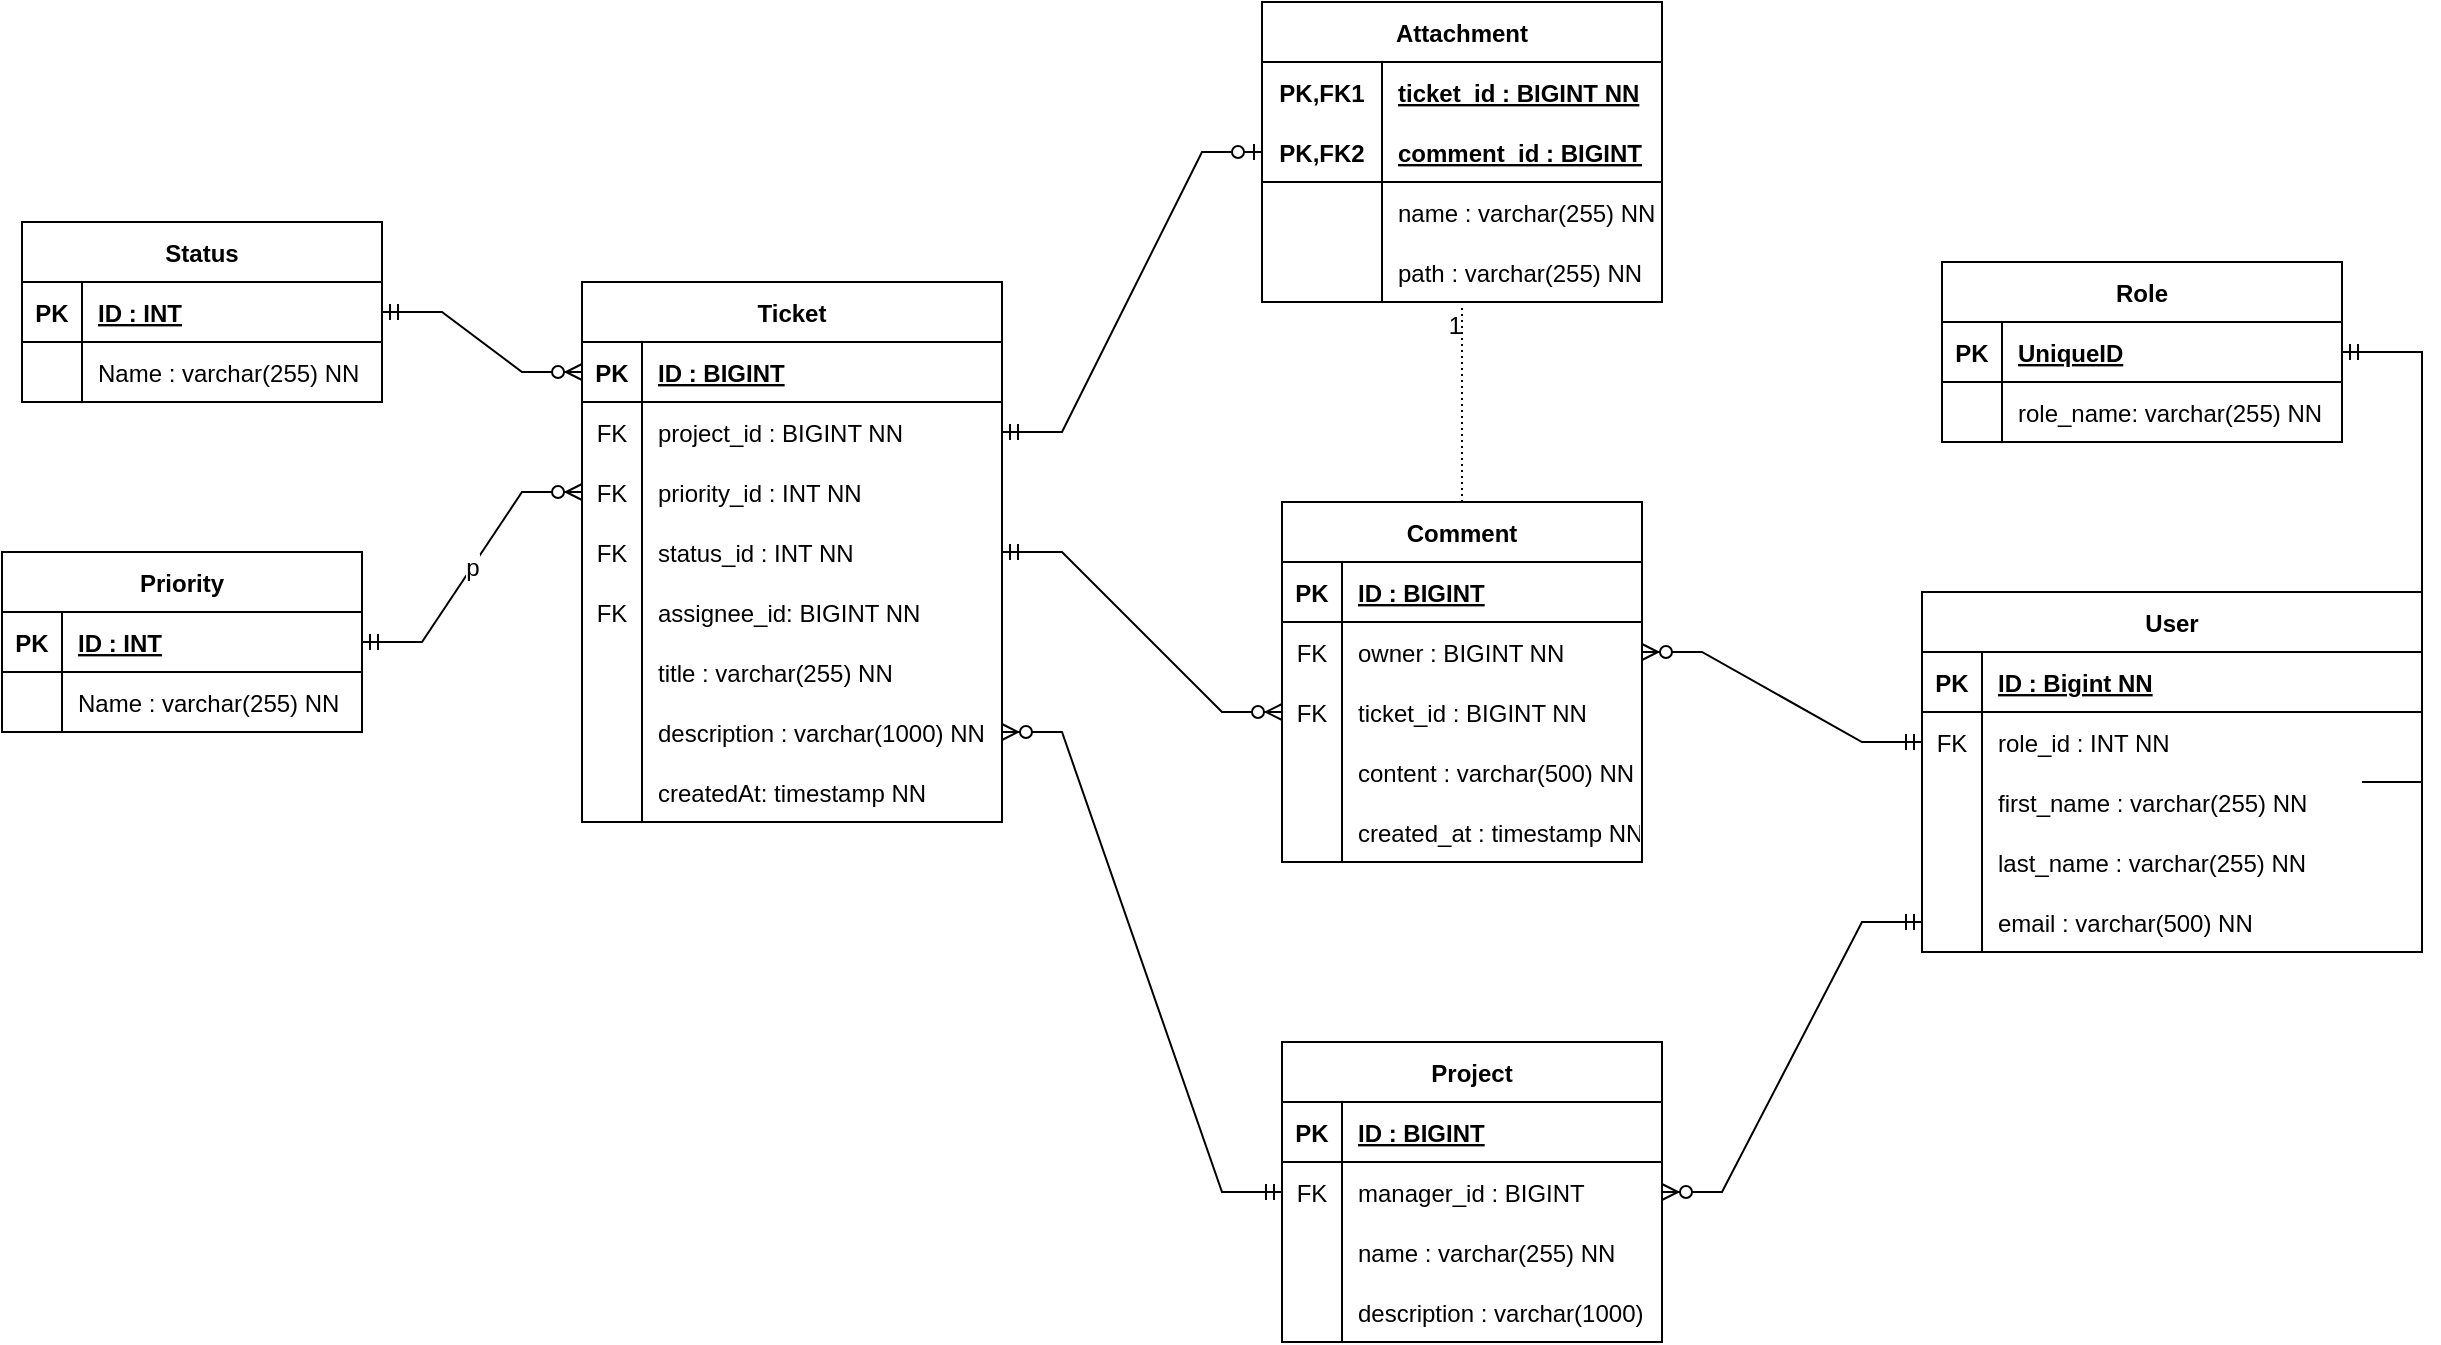 <mxfile version="20.7.4" type="device"><diagram name="Page-1" id="e56a1550-8fbb-45ad-956c-1786394a9013"><mxGraphModel dx="1674" dy="836" grid="1" gridSize="10" guides="1" tooltips="1" connect="1" arrows="1" fold="1" page="1" pageScale="1" pageWidth="1100" pageHeight="850" background="none" math="0" shadow="0"><root><mxCell id="0"/><mxCell id="1" parent="0"/><mxCell id="w1jZeDU4wY-4S9zHx0by-1" value="Ticket" style="shape=table;startSize=30;container=1;collapsible=1;childLayout=tableLayout;fixedRows=1;rowLines=0;fontStyle=1;align=center;resizeLast=1;" parent="1" vertex="1"><mxGeometry x="450" y="290" width="210" height="270" as="geometry"><mxRectangle x="450" y="290" width="70" height="30" as="alternateBounds"/></mxGeometry></mxCell><mxCell id="w1jZeDU4wY-4S9zHx0by-2" value="" style="shape=tableRow;horizontal=0;startSize=0;swimlaneHead=0;swimlaneBody=0;fillColor=none;collapsible=0;dropTarget=0;points=[[0,0.5],[1,0.5]];portConstraint=eastwest;top=0;left=0;right=0;bottom=1;" parent="w1jZeDU4wY-4S9zHx0by-1" vertex="1"><mxGeometry y="30" width="210" height="30" as="geometry"/></mxCell><mxCell id="w1jZeDU4wY-4S9zHx0by-3" value="PK" style="shape=partialRectangle;connectable=0;fillColor=none;top=0;left=0;bottom=0;right=0;fontStyle=1;overflow=hidden;" parent="w1jZeDU4wY-4S9zHx0by-2" vertex="1"><mxGeometry width="30" height="30" as="geometry"><mxRectangle width="30" height="30" as="alternateBounds"/></mxGeometry></mxCell><mxCell id="w1jZeDU4wY-4S9zHx0by-4" value="ID : BIGINT" style="shape=partialRectangle;connectable=0;fillColor=none;top=0;left=0;bottom=0;right=0;align=left;spacingLeft=6;fontStyle=5;overflow=hidden;" parent="w1jZeDU4wY-4S9zHx0by-2" vertex="1"><mxGeometry x="30" width="180" height="30" as="geometry"><mxRectangle width="180" height="30" as="alternateBounds"/></mxGeometry></mxCell><mxCell id="w1jZeDU4wY-4S9zHx0by-5" value="" style="shape=tableRow;horizontal=0;startSize=0;swimlaneHead=0;swimlaneBody=0;fillColor=none;collapsible=0;dropTarget=0;points=[[0,0.5],[1,0.5]];portConstraint=eastwest;top=0;left=0;right=0;bottom=0;" parent="w1jZeDU4wY-4S9zHx0by-1" vertex="1"><mxGeometry y="60" width="210" height="30" as="geometry"/></mxCell><mxCell id="w1jZeDU4wY-4S9zHx0by-6" value="FK" style="shape=partialRectangle;connectable=0;fillColor=none;top=0;left=0;bottom=0;right=0;editable=1;overflow=hidden;" parent="w1jZeDU4wY-4S9zHx0by-5" vertex="1"><mxGeometry width="30" height="30" as="geometry"><mxRectangle width="30" height="30" as="alternateBounds"/></mxGeometry></mxCell><mxCell id="w1jZeDU4wY-4S9zHx0by-7" value="project_id : BIGINT NN" style="shape=partialRectangle;connectable=0;fillColor=none;top=0;left=0;bottom=0;right=0;align=left;spacingLeft=6;overflow=hidden;" parent="w1jZeDU4wY-4S9zHx0by-5" vertex="1"><mxGeometry x="30" width="180" height="30" as="geometry"><mxRectangle width="180" height="30" as="alternateBounds"/></mxGeometry></mxCell><mxCell id="w1jZeDU4wY-4S9zHx0by-8" value="" style="shape=tableRow;horizontal=0;startSize=0;swimlaneHead=0;swimlaneBody=0;fillColor=none;collapsible=0;dropTarget=0;points=[[0,0.5],[1,0.5]];portConstraint=eastwest;top=0;left=0;right=0;bottom=0;" parent="w1jZeDU4wY-4S9zHx0by-1" vertex="1"><mxGeometry y="90" width="210" height="30" as="geometry"/></mxCell><mxCell id="w1jZeDU4wY-4S9zHx0by-9" value="FK" style="shape=partialRectangle;connectable=0;fillColor=none;top=0;left=0;bottom=0;right=0;editable=1;overflow=hidden;" parent="w1jZeDU4wY-4S9zHx0by-8" vertex="1"><mxGeometry width="30" height="30" as="geometry"><mxRectangle width="30" height="30" as="alternateBounds"/></mxGeometry></mxCell><mxCell id="w1jZeDU4wY-4S9zHx0by-10" value="priority_id : INT NN" style="shape=partialRectangle;connectable=0;fillColor=none;top=0;left=0;bottom=0;right=0;align=left;spacingLeft=6;overflow=hidden;" parent="w1jZeDU4wY-4S9zHx0by-8" vertex="1"><mxGeometry x="30" width="180" height="30" as="geometry"><mxRectangle width="180" height="30" as="alternateBounds"/></mxGeometry></mxCell><mxCell id="w1jZeDU4wY-4S9zHx0by-11" value="" style="shape=tableRow;horizontal=0;startSize=0;swimlaneHead=0;swimlaneBody=0;fillColor=none;collapsible=0;dropTarget=0;points=[[0,0.5],[1,0.5]];portConstraint=eastwest;top=0;left=0;right=0;bottom=0;" parent="w1jZeDU4wY-4S9zHx0by-1" vertex="1"><mxGeometry y="120" width="210" height="30" as="geometry"/></mxCell><mxCell id="w1jZeDU4wY-4S9zHx0by-12" value="FK" style="shape=partialRectangle;connectable=0;fillColor=none;top=0;left=0;bottom=0;right=0;editable=1;overflow=hidden;" parent="w1jZeDU4wY-4S9zHx0by-11" vertex="1"><mxGeometry width="30" height="30" as="geometry"><mxRectangle width="30" height="30" as="alternateBounds"/></mxGeometry></mxCell><mxCell id="w1jZeDU4wY-4S9zHx0by-13" value="status_id : INT NN" style="shape=partialRectangle;connectable=0;fillColor=none;top=0;left=0;bottom=0;right=0;align=left;spacingLeft=6;overflow=hidden;" parent="w1jZeDU4wY-4S9zHx0by-11" vertex="1"><mxGeometry x="30" width="180" height="30" as="geometry"><mxRectangle width="180" height="30" as="alternateBounds"/></mxGeometry></mxCell><mxCell id="w1jZeDU4wY-4S9zHx0by-162" style="shape=tableRow;horizontal=0;startSize=0;swimlaneHead=0;swimlaneBody=0;fillColor=none;collapsible=0;dropTarget=0;points=[[0,0.5],[1,0.5]];portConstraint=eastwest;top=0;left=0;right=0;bottom=0;" parent="w1jZeDU4wY-4S9zHx0by-1" vertex="1"><mxGeometry y="150" width="210" height="30" as="geometry"/></mxCell><mxCell id="w1jZeDU4wY-4S9zHx0by-163" value="FK" style="shape=partialRectangle;connectable=0;fillColor=none;top=0;left=0;bottom=0;right=0;editable=1;overflow=hidden;" parent="w1jZeDU4wY-4S9zHx0by-162" vertex="1"><mxGeometry width="30" height="30" as="geometry"><mxRectangle width="30" height="30" as="alternateBounds"/></mxGeometry></mxCell><mxCell id="w1jZeDU4wY-4S9zHx0by-164" value="assignee_id: BIGINT NN" style="shape=partialRectangle;connectable=0;fillColor=none;top=0;left=0;bottom=0;right=0;align=left;spacingLeft=6;overflow=hidden;" parent="w1jZeDU4wY-4S9zHx0by-162" vertex="1"><mxGeometry x="30" width="180" height="30" as="geometry"><mxRectangle width="180" height="30" as="alternateBounds"/></mxGeometry></mxCell><mxCell id="w1jZeDU4wY-4S9zHx0by-17" style="shape=tableRow;horizontal=0;startSize=0;swimlaneHead=0;swimlaneBody=0;fillColor=none;collapsible=0;dropTarget=0;points=[[0,0.5],[1,0.5]];portConstraint=eastwest;top=0;left=0;right=0;bottom=0;" parent="w1jZeDU4wY-4S9zHx0by-1" vertex="1"><mxGeometry y="180" width="210" height="30" as="geometry"/></mxCell><mxCell id="w1jZeDU4wY-4S9zHx0by-18" style="shape=partialRectangle;connectable=0;fillColor=none;top=0;left=0;bottom=0;right=0;editable=1;overflow=hidden;" parent="w1jZeDU4wY-4S9zHx0by-17" vertex="1"><mxGeometry width="30" height="30" as="geometry"><mxRectangle width="30" height="30" as="alternateBounds"/></mxGeometry></mxCell><mxCell id="w1jZeDU4wY-4S9zHx0by-19" value="title : varchar(255) NN" style="shape=partialRectangle;connectable=0;fillColor=none;top=0;left=0;bottom=0;right=0;align=left;spacingLeft=6;overflow=hidden;" parent="w1jZeDU4wY-4S9zHx0by-17" vertex="1"><mxGeometry x="30" width="180" height="30" as="geometry"><mxRectangle width="180" height="30" as="alternateBounds"/></mxGeometry></mxCell><mxCell id="w1jZeDU4wY-4S9zHx0by-156" style="shape=tableRow;horizontal=0;startSize=0;swimlaneHead=0;swimlaneBody=0;fillColor=none;collapsible=0;dropTarget=0;points=[[0,0.5],[1,0.5]];portConstraint=eastwest;top=0;left=0;right=0;bottom=0;" parent="w1jZeDU4wY-4S9zHx0by-1" vertex="1"><mxGeometry y="210" width="210" height="30" as="geometry"/></mxCell><mxCell id="w1jZeDU4wY-4S9zHx0by-157" style="shape=partialRectangle;connectable=0;fillColor=none;top=0;left=0;bottom=0;right=0;editable=1;overflow=hidden;" parent="w1jZeDU4wY-4S9zHx0by-156" vertex="1"><mxGeometry width="30" height="30" as="geometry"><mxRectangle width="30" height="30" as="alternateBounds"/></mxGeometry></mxCell><mxCell id="w1jZeDU4wY-4S9zHx0by-158" value="description : varchar(1000) NN" style="shape=partialRectangle;connectable=0;fillColor=none;top=0;left=0;bottom=0;right=0;align=left;spacingLeft=6;overflow=hidden;" parent="w1jZeDU4wY-4S9zHx0by-156" vertex="1"><mxGeometry x="30" width="180" height="30" as="geometry"><mxRectangle width="180" height="30" as="alternateBounds"/></mxGeometry></mxCell><mxCell id="w1jZeDU4wY-4S9zHx0by-179" style="shape=tableRow;horizontal=0;startSize=0;swimlaneHead=0;swimlaneBody=0;fillColor=none;collapsible=0;dropTarget=0;points=[[0,0.5],[1,0.5]];portConstraint=eastwest;top=0;left=0;right=0;bottom=0;" parent="w1jZeDU4wY-4S9zHx0by-1" vertex="1"><mxGeometry y="240" width="210" height="30" as="geometry"/></mxCell><mxCell id="w1jZeDU4wY-4S9zHx0by-180" style="shape=partialRectangle;connectable=0;fillColor=none;top=0;left=0;bottom=0;right=0;editable=1;overflow=hidden;" parent="w1jZeDU4wY-4S9zHx0by-179" vertex="1"><mxGeometry width="30" height="30" as="geometry"><mxRectangle width="30" height="30" as="alternateBounds"/></mxGeometry></mxCell><mxCell id="w1jZeDU4wY-4S9zHx0by-181" value="createdAt: timestamp NN" style="shape=partialRectangle;connectable=0;fillColor=none;top=0;left=0;bottom=0;right=0;align=left;spacingLeft=6;overflow=hidden;" parent="w1jZeDU4wY-4S9zHx0by-179" vertex="1"><mxGeometry x="30" width="180" height="30" as="geometry"><mxRectangle width="180" height="30" as="alternateBounds"/></mxGeometry></mxCell><mxCell id="w1jZeDU4wY-4S9zHx0by-20" value="Status" style="shape=table;startSize=30;container=1;collapsible=1;childLayout=tableLayout;fixedRows=1;rowLines=0;fontStyle=1;align=center;resizeLast=1;" parent="1" vertex="1"><mxGeometry x="170" y="260" width="180" height="90" as="geometry"/></mxCell><mxCell id="w1jZeDU4wY-4S9zHx0by-21" value="" style="shape=tableRow;horizontal=0;startSize=0;swimlaneHead=0;swimlaneBody=0;fillColor=none;collapsible=0;dropTarget=0;points=[[0,0.5],[1,0.5]];portConstraint=eastwest;top=0;left=0;right=0;bottom=1;" parent="w1jZeDU4wY-4S9zHx0by-20" vertex="1"><mxGeometry y="30" width="180" height="30" as="geometry"/></mxCell><mxCell id="w1jZeDU4wY-4S9zHx0by-22" value="PK" style="shape=partialRectangle;connectable=0;fillColor=none;top=0;left=0;bottom=0;right=0;fontStyle=1;overflow=hidden;" parent="w1jZeDU4wY-4S9zHx0by-21" vertex="1"><mxGeometry width="30" height="30" as="geometry"><mxRectangle width="30" height="30" as="alternateBounds"/></mxGeometry></mxCell><mxCell id="w1jZeDU4wY-4S9zHx0by-23" value="ID : INT" style="shape=partialRectangle;connectable=0;fillColor=none;top=0;left=0;bottom=0;right=0;align=left;spacingLeft=6;fontStyle=5;overflow=hidden;" parent="w1jZeDU4wY-4S9zHx0by-21" vertex="1"><mxGeometry x="30" width="150" height="30" as="geometry"><mxRectangle width="150" height="30" as="alternateBounds"/></mxGeometry></mxCell><mxCell id="w1jZeDU4wY-4S9zHx0by-24" value="" style="shape=tableRow;horizontal=0;startSize=0;swimlaneHead=0;swimlaneBody=0;fillColor=none;collapsible=0;dropTarget=0;points=[[0,0.5],[1,0.5]];portConstraint=eastwest;top=0;left=0;right=0;bottom=0;" parent="w1jZeDU4wY-4S9zHx0by-20" vertex="1"><mxGeometry y="60" width="180" height="30" as="geometry"/></mxCell><mxCell id="w1jZeDU4wY-4S9zHx0by-25" value="" style="shape=partialRectangle;connectable=0;fillColor=none;top=0;left=0;bottom=0;right=0;editable=1;overflow=hidden;" parent="w1jZeDU4wY-4S9zHx0by-24" vertex="1"><mxGeometry width="30" height="30" as="geometry"><mxRectangle width="30" height="30" as="alternateBounds"/></mxGeometry></mxCell><mxCell id="w1jZeDU4wY-4S9zHx0by-26" value="Name : varchar(255) NN" style="shape=partialRectangle;connectable=0;fillColor=none;top=0;left=0;bottom=0;right=0;align=left;spacingLeft=6;overflow=hidden;" parent="w1jZeDU4wY-4S9zHx0by-24" vertex="1"><mxGeometry x="30" width="150" height="30" as="geometry"><mxRectangle width="150" height="30" as="alternateBounds"/></mxGeometry></mxCell><mxCell id="w1jZeDU4wY-4S9zHx0by-33" value="Project" style="shape=table;startSize=30;container=1;collapsible=1;childLayout=tableLayout;fixedRows=1;rowLines=0;fontStyle=1;align=center;resizeLast=1;" parent="1" vertex="1"><mxGeometry x="800" y="670" width="190" height="150" as="geometry"/></mxCell><mxCell id="w1jZeDU4wY-4S9zHx0by-34" value="" style="shape=tableRow;horizontal=0;startSize=0;swimlaneHead=0;swimlaneBody=0;fillColor=none;collapsible=0;dropTarget=0;points=[[0,0.5],[1,0.5]];portConstraint=eastwest;top=0;left=0;right=0;bottom=1;" parent="w1jZeDU4wY-4S9zHx0by-33" vertex="1"><mxGeometry y="30" width="190" height="30" as="geometry"/></mxCell><mxCell id="w1jZeDU4wY-4S9zHx0by-35" value="PK" style="shape=partialRectangle;connectable=0;fillColor=none;top=0;left=0;bottom=0;right=0;fontStyle=1;overflow=hidden;" parent="w1jZeDU4wY-4S9zHx0by-34" vertex="1"><mxGeometry width="30" height="30" as="geometry"><mxRectangle width="30" height="30" as="alternateBounds"/></mxGeometry></mxCell><mxCell id="w1jZeDU4wY-4S9zHx0by-36" value="ID : BIGINT" style="shape=partialRectangle;connectable=0;fillColor=none;top=0;left=0;bottom=0;right=0;align=left;spacingLeft=6;fontStyle=5;overflow=hidden;" parent="w1jZeDU4wY-4S9zHx0by-34" vertex="1"><mxGeometry x="30" width="160" height="30" as="geometry"><mxRectangle width="160" height="30" as="alternateBounds"/></mxGeometry></mxCell><mxCell id="w1jZeDU4wY-4S9zHx0by-153" style="shape=tableRow;horizontal=0;startSize=0;swimlaneHead=0;swimlaneBody=0;fillColor=none;collapsible=0;dropTarget=0;points=[[0,0.5],[1,0.5]];portConstraint=eastwest;top=0;left=0;right=0;bottom=0;" parent="w1jZeDU4wY-4S9zHx0by-33" vertex="1"><mxGeometry y="60" width="190" height="30" as="geometry"/></mxCell><mxCell id="w1jZeDU4wY-4S9zHx0by-154" value="FK" style="shape=partialRectangle;connectable=0;fillColor=none;top=0;left=0;bottom=0;right=0;editable=1;overflow=hidden;" parent="w1jZeDU4wY-4S9zHx0by-153" vertex="1"><mxGeometry width="30" height="30" as="geometry"><mxRectangle width="30" height="30" as="alternateBounds"/></mxGeometry></mxCell><mxCell id="w1jZeDU4wY-4S9zHx0by-155" value="manager_id : BIGINT" style="shape=partialRectangle;connectable=0;fillColor=none;top=0;left=0;bottom=0;right=0;align=left;spacingLeft=6;overflow=hidden;" parent="w1jZeDU4wY-4S9zHx0by-153" vertex="1"><mxGeometry x="30" width="160" height="30" as="geometry"><mxRectangle width="160" height="30" as="alternateBounds"/></mxGeometry></mxCell><mxCell id="w1jZeDU4wY-4S9zHx0by-37" value="" style="shape=tableRow;horizontal=0;startSize=0;swimlaneHead=0;swimlaneBody=0;fillColor=none;collapsible=0;dropTarget=0;points=[[0,0.5],[1,0.5]];portConstraint=eastwest;top=0;left=0;right=0;bottom=0;" parent="w1jZeDU4wY-4S9zHx0by-33" vertex="1"><mxGeometry y="90" width="190" height="30" as="geometry"/></mxCell><mxCell id="w1jZeDU4wY-4S9zHx0by-38" value="" style="shape=partialRectangle;connectable=0;fillColor=none;top=0;left=0;bottom=0;right=0;editable=1;overflow=hidden;" parent="w1jZeDU4wY-4S9zHx0by-37" vertex="1"><mxGeometry width="30" height="30" as="geometry"><mxRectangle width="30" height="30" as="alternateBounds"/></mxGeometry></mxCell><mxCell id="w1jZeDU4wY-4S9zHx0by-39" value="name : varchar(255) NN" style="shape=partialRectangle;connectable=0;fillColor=none;top=0;left=0;bottom=0;right=0;align=left;spacingLeft=6;overflow=hidden;" parent="w1jZeDU4wY-4S9zHx0by-37" vertex="1"><mxGeometry x="30" width="160" height="30" as="geometry"><mxRectangle width="160" height="30" as="alternateBounds"/></mxGeometry></mxCell><mxCell id="w1jZeDU4wY-4S9zHx0by-40" value="" style="shape=tableRow;horizontal=0;startSize=0;swimlaneHead=0;swimlaneBody=0;fillColor=none;collapsible=0;dropTarget=0;points=[[0,0.5],[1,0.5]];portConstraint=eastwest;top=0;left=0;right=0;bottom=0;" parent="w1jZeDU4wY-4S9zHx0by-33" vertex="1"><mxGeometry y="120" width="190" height="30" as="geometry"/></mxCell><mxCell id="w1jZeDU4wY-4S9zHx0by-41" value="" style="shape=partialRectangle;connectable=0;fillColor=none;top=0;left=0;bottom=0;right=0;editable=1;overflow=hidden;" parent="w1jZeDU4wY-4S9zHx0by-40" vertex="1"><mxGeometry width="30" height="30" as="geometry"><mxRectangle width="30" height="30" as="alternateBounds"/></mxGeometry></mxCell><mxCell id="w1jZeDU4wY-4S9zHx0by-42" value="description : varchar(1000)" style="shape=partialRectangle;connectable=0;fillColor=none;top=0;left=0;bottom=0;right=0;align=left;spacingLeft=6;overflow=hidden;" parent="w1jZeDU4wY-4S9zHx0by-40" vertex="1"><mxGeometry x="30" width="160" height="30" as="geometry"><mxRectangle width="160" height="30" as="alternateBounds"/></mxGeometry></mxCell><mxCell id="w1jZeDU4wY-4S9zHx0by-59" value="Priority" style="shape=table;startSize=30;container=1;collapsible=1;childLayout=tableLayout;fixedRows=1;rowLines=0;fontStyle=1;align=center;resizeLast=1;" parent="1" vertex="1"><mxGeometry x="160" y="425" width="180" height="90" as="geometry"/></mxCell><mxCell id="w1jZeDU4wY-4S9zHx0by-60" value="" style="shape=tableRow;horizontal=0;startSize=0;swimlaneHead=0;swimlaneBody=0;fillColor=none;collapsible=0;dropTarget=0;points=[[0,0.5],[1,0.5]];portConstraint=eastwest;top=0;left=0;right=0;bottom=1;" parent="w1jZeDU4wY-4S9zHx0by-59" vertex="1"><mxGeometry y="30" width="180" height="30" as="geometry"/></mxCell><mxCell id="w1jZeDU4wY-4S9zHx0by-61" value="PK" style="shape=partialRectangle;connectable=0;fillColor=none;top=0;left=0;bottom=0;right=0;fontStyle=1;overflow=hidden;" parent="w1jZeDU4wY-4S9zHx0by-60" vertex="1"><mxGeometry width="30" height="30" as="geometry"><mxRectangle width="30" height="30" as="alternateBounds"/></mxGeometry></mxCell><mxCell id="w1jZeDU4wY-4S9zHx0by-62" value="ID : INT" style="shape=partialRectangle;connectable=0;fillColor=none;top=0;left=0;bottom=0;right=0;align=left;spacingLeft=6;fontStyle=5;overflow=hidden;" parent="w1jZeDU4wY-4S9zHx0by-60" vertex="1"><mxGeometry x="30" width="150" height="30" as="geometry"><mxRectangle width="150" height="30" as="alternateBounds"/></mxGeometry></mxCell><mxCell id="w1jZeDU4wY-4S9zHx0by-63" value="" style="shape=tableRow;horizontal=0;startSize=0;swimlaneHead=0;swimlaneBody=0;fillColor=none;collapsible=0;dropTarget=0;points=[[0,0.5],[1,0.5]];portConstraint=eastwest;top=0;left=0;right=0;bottom=0;" parent="w1jZeDU4wY-4S9zHx0by-59" vertex="1"><mxGeometry y="60" width="180" height="30" as="geometry"/></mxCell><mxCell id="w1jZeDU4wY-4S9zHx0by-64" value="" style="shape=partialRectangle;connectable=0;fillColor=none;top=0;left=0;bottom=0;right=0;editable=1;overflow=hidden;" parent="w1jZeDU4wY-4S9zHx0by-63" vertex="1"><mxGeometry width="30" height="30" as="geometry"><mxRectangle width="30" height="30" as="alternateBounds"/></mxGeometry></mxCell><mxCell id="w1jZeDU4wY-4S9zHx0by-65" value="Name : varchar(255) NN" style="shape=partialRectangle;connectable=0;fillColor=none;top=0;left=0;bottom=0;right=0;align=left;spacingLeft=6;overflow=hidden;" parent="w1jZeDU4wY-4S9zHx0by-63" vertex="1"><mxGeometry x="30" width="150" height="30" as="geometry"><mxRectangle width="150" height="30" as="alternateBounds"/></mxGeometry></mxCell><mxCell id="w1jZeDU4wY-4S9zHx0by-98" value="Comment" style="shape=table;startSize=30;container=1;collapsible=1;childLayout=tableLayout;fixedRows=1;rowLines=0;fontStyle=1;align=center;resizeLast=1;" parent="1" vertex="1"><mxGeometry x="800" y="400" width="180" height="180" as="geometry"/></mxCell><mxCell id="w1jZeDU4wY-4S9zHx0by-99" value="" style="shape=tableRow;horizontal=0;startSize=0;swimlaneHead=0;swimlaneBody=0;fillColor=none;collapsible=0;dropTarget=0;points=[[0,0.5],[1,0.5]];portConstraint=eastwest;top=0;left=0;right=0;bottom=1;" parent="w1jZeDU4wY-4S9zHx0by-98" vertex="1"><mxGeometry y="30" width="180" height="30" as="geometry"/></mxCell><mxCell id="w1jZeDU4wY-4S9zHx0by-100" value="PK" style="shape=partialRectangle;connectable=0;fillColor=none;top=0;left=0;bottom=0;right=0;fontStyle=1;overflow=hidden;" parent="w1jZeDU4wY-4S9zHx0by-99" vertex="1"><mxGeometry width="30" height="30" as="geometry"><mxRectangle width="30" height="30" as="alternateBounds"/></mxGeometry></mxCell><mxCell id="w1jZeDU4wY-4S9zHx0by-101" value="ID : BIGINT" style="shape=partialRectangle;connectable=0;fillColor=none;top=0;left=0;bottom=0;right=0;align=left;spacingLeft=6;fontStyle=5;overflow=hidden;" parent="w1jZeDU4wY-4S9zHx0by-99" vertex="1"><mxGeometry x="30" width="150" height="30" as="geometry"><mxRectangle width="150" height="30" as="alternateBounds"/></mxGeometry></mxCell><mxCell id="w1jZeDU4wY-4S9zHx0by-102" value="" style="shape=tableRow;horizontal=0;startSize=0;swimlaneHead=0;swimlaneBody=0;fillColor=none;collapsible=0;dropTarget=0;points=[[0,0.5],[1,0.5]];portConstraint=eastwest;top=0;left=0;right=0;bottom=0;" parent="w1jZeDU4wY-4S9zHx0by-98" vertex="1"><mxGeometry y="60" width="180" height="30" as="geometry"/></mxCell><mxCell id="w1jZeDU4wY-4S9zHx0by-103" value="FK" style="shape=partialRectangle;connectable=0;fillColor=none;top=0;left=0;bottom=0;right=0;editable=1;overflow=hidden;" parent="w1jZeDU4wY-4S9zHx0by-102" vertex="1"><mxGeometry width="30" height="30" as="geometry"><mxRectangle width="30" height="30" as="alternateBounds"/></mxGeometry></mxCell><mxCell id="w1jZeDU4wY-4S9zHx0by-104" value="owner : BIGINT NN" style="shape=partialRectangle;connectable=0;fillColor=none;top=0;left=0;bottom=0;right=0;align=left;spacingLeft=6;overflow=hidden;" parent="w1jZeDU4wY-4S9zHx0by-102" vertex="1"><mxGeometry x="30" width="150" height="30" as="geometry"><mxRectangle width="150" height="30" as="alternateBounds"/></mxGeometry></mxCell><mxCell id="w1jZeDU4wY-4S9zHx0by-105" value="" style="shape=tableRow;horizontal=0;startSize=0;swimlaneHead=0;swimlaneBody=0;fillColor=none;collapsible=0;dropTarget=0;points=[[0,0.5],[1,0.5]];portConstraint=eastwest;top=0;left=0;right=0;bottom=0;" parent="w1jZeDU4wY-4S9zHx0by-98" vertex="1"><mxGeometry y="90" width="180" height="30" as="geometry"/></mxCell><mxCell id="w1jZeDU4wY-4S9zHx0by-106" value="FK" style="shape=partialRectangle;connectable=0;fillColor=none;top=0;left=0;bottom=0;right=0;editable=1;overflow=hidden;" parent="w1jZeDU4wY-4S9zHx0by-105" vertex="1"><mxGeometry width="30" height="30" as="geometry"><mxRectangle width="30" height="30" as="alternateBounds"/></mxGeometry></mxCell><mxCell id="w1jZeDU4wY-4S9zHx0by-107" value="ticket_id : BIGINT NN" style="shape=partialRectangle;connectable=0;fillColor=none;top=0;left=0;bottom=0;right=0;align=left;spacingLeft=6;overflow=hidden;" parent="w1jZeDU4wY-4S9zHx0by-105" vertex="1"><mxGeometry x="30" width="150" height="30" as="geometry"><mxRectangle width="150" height="30" as="alternateBounds"/></mxGeometry></mxCell><mxCell id="w1jZeDU4wY-4S9zHx0by-108" value="" style="shape=tableRow;horizontal=0;startSize=0;swimlaneHead=0;swimlaneBody=0;fillColor=none;collapsible=0;dropTarget=0;points=[[0,0.5],[1,0.5]];portConstraint=eastwest;top=0;left=0;right=0;bottom=0;" parent="w1jZeDU4wY-4S9zHx0by-98" vertex="1"><mxGeometry y="120" width="180" height="30" as="geometry"/></mxCell><mxCell id="w1jZeDU4wY-4S9zHx0by-109" value="" style="shape=partialRectangle;connectable=0;fillColor=none;top=0;left=0;bottom=0;right=0;editable=1;overflow=hidden;" parent="w1jZeDU4wY-4S9zHx0by-108" vertex="1"><mxGeometry width="30" height="30" as="geometry"><mxRectangle width="30" height="30" as="alternateBounds"/></mxGeometry></mxCell><mxCell id="w1jZeDU4wY-4S9zHx0by-110" value="content : varchar(500) NN" style="shape=partialRectangle;connectable=0;fillColor=none;top=0;left=0;bottom=0;right=0;align=left;spacingLeft=6;overflow=hidden;" parent="w1jZeDU4wY-4S9zHx0by-108" vertex="1"><mxGeometry x="30" width="150" height="30" as="geometry"><mxRectangle width="150" height="30" as="alternateBounds"/></mxGeometry></mxCell><mxCell id="w1jZeDU4wY-4S9zHx0by-182" style="shape=tableRow;horizontal=0;startSize=0;swimlaneHead=0;swimlaneBody=0;fillColor=none;collapsible=0;dropTarget=0;points=[[0,0.5],[1,0.5]];portConstraint=eastwest;top=0;left=0;right=0;bottom=0;" parent="w1jZeDU4wY-4S9zHx0by-98" vertex="1"><mxGeometry y="150" width="180" height="30" as="geometry"/></mxCell><mxCell id="w1jZeDU4wY-4S9zHx0by-183" style="shape=partialRectangle;connectable=0;fillColor=none;top=0;left=0;bottom=0;right=0;editable=1;overflow=hidden;" parent="w1jZeDU4wY-4S9zHx0by-182" vertex="1"><mxGeometry width="30" height="30" as="geometry"><mxRectangle width="30" height="30" as="alternateBounds"/></mxGeometry></mxCell><mxCell id="w1jZeDU4wY-4S9zHx0by-184" value="created_at : timestamp NN" style="shape=partialRectangle;connectable=0;fillColor=none;top=0;left=0;bottom=0;right=0;align=left;spacingLeft=6;overflow=hidden;" parent="w1jZeDU4wY-4S9zHx0by-182" vertex="1"><mxGeometry x="30" width="150" height="30" as="geometry"><mxRectangle width="150" height="30" as="alternateBounds"/></mxGeometry></mxCell><mxCell id="w1jZeDU4wY-4S9zHx0by-125" value="Attachment" style="shape=table;startSize=30;container=1;collapsible=1;childLayout=tableLayout;fixedRows=1;rowLines=0;fontStyle=1;align=center;resizeLast=1;" parent="1" vertex="1"><mxGeometry x="790" y="150" width="200" height="150" as="geometry"/></mxCell><mxCell id="w1jZeDU4wY-4S9zHx0by-126" value="" style="shape=tableRow;horizontal=0;startSize=0;swimlaneHead=0;swimlaneBody=0;fillColor=none;collapsible=0;dropTarget=0;points=[[0,0.5],[1,0.5]];portConstraint=eastwest;top=0;left=0;right=0;bottom=0;" parent="w1jZeDU4wY-4S9zHx0by-125" vertex="1"><mxGeometry y="30" width="200" height="30" as="geometry"/></mxCell><mxCell id="w1jZeDU4wY-4S9zHx0by-127" value="PK,FK1" style="shape=partialRectangle;connectable=0;fillColor=none;top=0;left=0;bottom=0;right=0;fontStyle=1;overflow=hidden;" parent="w1jZeDU4wY-4S9zHx0by-126" vertex="1"><mxGeometry width="60" height="30" as="geometry"><mxRectangle width="60" height="30" as="alternateBounds"/></mxGeometry></mxCell><mxCell id="w1jZeDU4wY-4S9zHx0by-128" value="ticket_id : BIGINT NN" style="shape=partialRectangle;connectable=0;fillColor=none;top=0;left=0;bottom=0;right=0;align=left;spacingLeft=6;fontStyle=5;overflow=hidden;" parent="w1jZeDU4wY-4S9zHx0by-126" vertex="1"><mxGeometry x="60" width="140" height="30" as="geometry"><mxRectangle width="140" height="30" as="alternateBounds"/></mxGeometry></mxCell><mxCell id="w1jZeDU4wY-4S9zHx0by-129" value="" style="shape=tableRow;horizontal=0;startSize=0;swimlaneHead=0;swimlaneBody=0;fillColor=none;collapsible=0;dropTarget=0;points=[[0,0.5],[1,0.5]];portConstraint=eastwest;top=0;left=0;right=0;bottom=1;" parent="w1jZeDU4wY-4S9zHx0by-125" vertex="1"><mxGeometry y="60" width="200" height="30" as="geometry"/></mxCell><mxCell id="w1jZeDU4wY-4S9zHx0by-130" value="PK,FK2" style="shape=partialRectangle;connectable=0;fillColor=none;top=0;left=0;bottom=0;right=0;fontStyle=1;overflow=hidden;" parent="w1jZeDU4wY-4S9zHx0by-129" vertex="1"><mxGeometry width="60" height="30" as="geometry"><mxRectangle width="60" height="30" as="alternateBounds"/></mxGeometry></mxCell><mxCell id="w1jZeDU4wY-4S9zHx0by-131" value="comment_id : BIGINT" style="shape=partialRectangle;connectable=0;fillColor=none;top=0;left=0;bottom=0;right=0;align=left;spacingLeft=6;fontStyle=5;overflow=hidden;" parent="w1jZeDU4wY-4S9zHx0by-129" vertex="1"><mxGeometry x="60" width="140" height="30" as="geometry"><mxRectangle width="140" height="30" as="alternateBounds"/></mxGeometry></mxCell><mxCell id="w1jZeDU4wY-4S9zHx0by-132" value="" style="shape=tableRow;horizontal=0;startSize=0;swimlaneHead=0;swimlaneBody=0;fillColor=none;collapsible=0;dropTarget=0;points=[[0,0.5],[1,0.5]];portConstraint=eastwest;top=0;left=0;right=0;bottom=0;" parent="w1jZeDU4wY-4S9zHx0by-125" vertex="1"><mxGeometry y="90" width="200" height="30" as="geometry"/></mxCell><mxCell id="w1jZeDU4wY-4S9zHx0by-133" value="" style="shape=partialRectangle;connectable=0;fillColor=none;top=0;left=0;bottom=0;right=0;editable=1;overflow=hidden;" parent="w1jZeDU4wY-4S9zHx0by-132" vertex="1"><mxGeometry width="60" height="30" as="geometry"><mxRectangle width="60" height="30" as="alternateBounds"/></mxGeometry></mxCell><mxCell id="w1jZeDU4wY-4S9zHx0by-134" value="name : varchar(255) NN" style="shape=partialRectangle;connectable=0;fillColor=none;top=0;left=0;bottom=0;right=0;align=left;spacingLeft=6;overflow=hidden;" parent="w1jZeDU4wY-4S9zHx0by-132" vertex="1"><mxGeometry x="60" width="140" height="30" as="geometry"><mxRectangle width="140" height="30" as="alternateBounds"/></mxGeometry></mxCell><mxCell id="w1jZeDU4wY-4S9zHx0by-135" value="" style="shape=tableRow;horizontal=0;startSize=0;swimlaneHead=0;swimlaneBody=0;fillColor=none;collapsible=0;dropTarget=0;points=[[0,0.5],[1,0.5]];portConstraint=eastwest;top=0;left=0;right=0;bottom=0;" parent="w1jZeDU4wY-4S9zHx0by-125" vertex="1"><mxGeometry y="120" width="200" height="30" as="geometry"/></mxCell><mxCell id="w1jZeDU4wY-4S9zHx0by-136" value="" style="shape=partialRectangle;connectable=0;fillColor=none;top=0;left=0;bottom=0;right=0;editable=1;overflow=hidden;" parent="w1jZeDU4wY-4S9zHx0by-135" vertex="1"><mxGeometry width="60" height="30" as="geometry"><mxRectangle width="60" height="30" as="alternateBounds"/></mxGeometry></mxCell><mxCell id="w1jZeDU4wY-4S9zHx0by-137" value="path : varchar(255) NN" style="shape=partialRectangle;connectable=0;fillColor=none;top=0;left=0;bottom=0;right=0;align=left;spacingLeft=6;overflow=hidden;" parent="w1jZeDU4wY-4S9zHx0by-135" vertex="1"><mxGeometry x="60" width="140" height="30" as="geometry"><mxRectangle width="140" height="30" as="alternateBounds"/></mxGeometry></mxCell><mxCell id="w1jZeDU4wY-4S9zHx0by-166" value="p" style="edgeStyle=entityRelationEdgeStyle;fontSize=12;html=1;endArrow=ERzeroToMany;startArrow=ERmandOne;rounded=0;entryX=0;entryY=0.5;entryDx=0;entryDy=0;exitX=1;exitY=0.5;exitDx=0;exitDy=0;" parent="1" source="w1jZeDU4wY-4S9zHx0by-60" target="w1jZeDU4wY-4S9zHx0by-8" edge="1"><mxGeometry width="100" height="100" relative="1" as="geometry"><mxPoint x="280" y="670" as="sourcePoint"/><mxPoint x="380" y="570" as="targetPoint"/></mxGeometry></mxCell><mxCell id="w1jZeDU4wY-4S9zHx0by-167" value="" style="edgeStyle=entityRelationEdgeStyle;fontSize=12;html=1;endArrow=ERzeroToMany;startArrow=ERmandOne;rounded=0;entryX=0;entryY=0.5;entryDx=0;entryDy=0;exitX=1;exitY=0.5;exitDx=0;exitDy=0;" parent="1" source="w1jZeDU4wY-4S9zHx0by-21" target="w1jZeDU4wY-4S9zHx0by-2" edge="1"><mxGeometry width="100" height="100" relative="1" as="geometry"><mxPoint x="350" y="435" as="sourcePoint"/><mxPoint x="460" y="405" as="targetPoint"/></mxGeometry></mxCell><mxCell id="w1jZeDU4wY-4S9zHx0by-174" value="" style="edgeStyle=entityRelationEdgeStyle;fontSize=12;html=1;endArrow=ERzeroToMany;startArrow=ERmandOne;rounded=0;" parent="1" source="w1jZeDU4wY-4S9zHx0by-153" target="w1jZeDU4wY-4S9zHx0by-156" edge="1"><mxGeometry width="100" height="100" relative="1" as="geometry"><mxPoint x="500" y="680" as="sourcePoint"/><mxPoint x="600" y="580" as="targetPoint"/></mxGeometry></mxCell><mxCell id="w1jZeDU4wY-4S9zHx0by-175" value="" style="edgeStyle=entityRelationEdgeStyle;fontSize=12;html=1;endArrow=ERzeroToOne;startArrow=ERmandOne;rounded=0;exitX=1;exitY=0.5;exitDx=0;exitDy=0;" parent="1" source="w1jZeDU4wY-4S9zHx0by-5" target="w1jZeDU4wY-4S9zHx0by-129" edge="1"><mxGeometry width="100" height="100" relative="1" as="geometry"><mxPoint x="720" y="440" as="sourcePoint"/><mxPoint x="820" y="340" as="targetPoint"/></mxGeometry></mxCell><mxCell id="w1jZeDU4wY-4S9zHx0by-185" value="" style="edgeStyle=entityRelationEdgeStyle;fontSize=12;html=1;endArrow=ERzeroToMany;startArrow=ERmandOne;rounded=0;exitX=1;exitY=0.5;exitDx=0;exitDy=0;entryX=0;entryY=0.5;entryDx=0;entryDy=0;" parent="1" source="w1jZeDU4wY-4S9zHx0by-11" target="w1jZeDU4wY-4S9zHx0by-105" edge="1"><mxGeometry width="100" height="100" relative="1" as="geometry"><mxPoint x="690" y="280" as="sourcePoint"/><mxPoint x="790" y="180" as="targetPoint"/></mxGeometry></mxCell><mxCell id="w1jZeDU4wY-4S9zHx0by-186" value="User" style="shape=table;startSize=30;container=1;collapsible=1;childLayout=tableLayout;fixedRows=1;rowLines=0;fontStyle=1;align=center;resizeLast=1;" parent="1" vertex="1"><mxGeometry x="1120" y="445" width="250" height="180" as="geometry"/></mxCell><mxCell id="w1jZeDU4wY-4S9zHx0by-187" value="" style="shape=tableRow;horizontal=0;startSize=0;swimlaneHead=0;swimlaneBody=0;fillColor=none;collapsible=0;dropTarget=0;points=[[0,0.5],[1,0.5]];portConstraint=eastwest;top=0;left=0;right=0;bottom=1;" parent="w1jZeDU4wY-4S9zHx0by-186" vertex="1"><mxGeometry y="30" width="250" height="30" as="geometry"/></mxCell><mxCell id="w1jZeDU4wY-4S9zHx0by-188" value="PK" style="shape=partialRectangle;connectable=0;fillColor=none;top=0;left=0;bottom=0;right=0;fontStyle=1;overflow=hidden;" parent="w1jZeDU4wY-4S9zHx0by-187" vertex="1"><mxGeometry width="30" height="30" as="geometry"><mxRectangle width="30" height="30" as="alternateBounds"/></mxGeometry></mxCell><mxCell id="w1jZeDU4wY-4S9zHx0by-189" value="ID : Bigint NN" style="shape=partialRectangle;connectable=0;fillColor=none;top=0;left=0;bottom=0;right=0;align=left;spacingLeft=6;fontStyle=5;overflow=hidden;" parent="w1jZeDU4wY-4S9zHx0by-187" vertex="1"><mxGeometry x="30" width="220" height="30" as="geometry"><mxRectangle width="220" height="30" as="alternateBounds"/></mxGeometry></mxCell><mxCell id="w1jZeDU4wY-4S9zHx0by-190" value="" style="shape=tableRow;horizontal=0;startSize=0;swimlaneHead=0;swimlaneBody=0;fillColor=none;collapsible=0;dropTarget=0;points=[[0,0.5],[1,0.5]];portConstraint=eastwest;top=0;left=0;right=0;bottom=0;" parent="w1jZeDU4wY-4S9zHx0by-186" vertex="1"><mxGeometry y="60" width="250" height="30" as="geometry"/></mxCell><mxCell id="w1jZeDU4wY-4S9zHx0by-191" value="FK" style="shape=partialRectangle;connectable=0;fillColor=none;top=0;left=0;bottom=0;right=0;editable=1;overflow=hidden;" parent="w1jZeDU4wY-4S9zHx0by-190" vertex="1"><mxGeometry width="30" height="30" as="geometry"><mxRectangle width="30" height="30" as="alternateBounds"/></mxGeometry></mxCell><mxCell id="w1jZeDU4wY-4S9zHx0by-192" value="role_id : INT NN" style="shape=partialRectangle;connectable=0;fillColor=none;top=0;left=0;bottom=0;right=0;align=left;spacingLeft=6;overflow=hidden;" parent="w1jZeDU4wY-4S9zHx0by-190" vertex="1"><mxGeometry x="30" width="220" height="30" as="geometry"><mxRectangle width="220" height="30" as="alternateBounds"/></mxGeometry></mxCell><mxCell id="w1jZeDU4wY-4S9zHx0by-193" value="" style="shape=tableRow;horizontal=0;startSize=0;swimlaneHead=0;swimlaneBody=0;fillColor=none;collapsible=0;dropTarget=0;points=[[0,0.5],[1,0.5]];portConstraint=eastwest;top=0;left=0;right=0;bottom=0;" parent="w1jZeDU4wY-4S9zHx0by-186" vertex="1"><mxGeometry y="90" width="250" height="30" as="geometry"/></mxCell><mxCell id="w1jZeDU4wY-4S9zHx0by-194" value="" style="shape=partialRectangle;connectable=0;fillColor=none;top=0;left=0;bottom=0;right=0;editable=1;overflow=hidden;" parent="w1jZeDU4wY-4S9zHx0by-193" vertex="1"><mxGeometry width="30" height="30" as="geometry"><mxRectangle width="30" height="30" as="alternateBounds"/></mxGeometry></mxCell><mxCell id="w1jZeDU4wY-4S9zHx0by-195" value="first_name : varchar(255) NN" style="shape=partialRectangle;connectable=0;fillColor=none;top=0;left=0;bottom=0;right=0;align=left;spacingLeft=6;overflow=hidden;" parent="w1jZeDU4wY-4S9zHx0by-193" vertex="1"><mxGeometry x="30" width="220" height="30" as="geometry"><mxRectangle width="220" height="30" as="alternateBounds"/></mxGeometry></mxCell><mxCell id="w1jZeDU4wY-4S9zHx0by-196" value="" style="shape=tableRow;horizontal=0;startSize=0;swimlaneHead=0;swimlaneBody=0;fillColor=none;collapsible=0;dropTarget=0;points=[[0,0.5],[1,0.5]];portConstraint=eastwest;top=0;left=0;right=0;bottom=0;" parent="w1jZeDU4wY-4S9zHx0by-186" vertex="1"><mxGeometry y="120" width="250" height="30" as="geometry"/></mxCell><mxCell id="w1jZeDU4wY-4S9zHx0by-197" value="" style="shape=partialRectangle;connectable=0;fillColor=none;top=0;left=0;bottom=0;right=0;editable=1;overflow=hidden;" parent="w1jZeDU4wY-4S9zHx0by-196" vertex="1"><mxGeometry width="30" height="30" as="geometry"><mxRectangle width="30" height="30" as="alternateBounds"/></mxGeometry></mxCell><mxCell id="w1jZeDU4wY-4S9zHx0by-198" value="last_name : varchar(255) NN" style="shape=partialRectangle;connectable=0;fillColor=none;top=0;left=0;bottom=0;right=0;align=left;spacingLeft=6;overflow=hidden;" parent="w1jZeDU4wY-4S9zHx0by-196" vertex="1"><mxGeometry x="30" width="220" height="30" as="geometry"><mxRectangle width="220" height="30" as="alternateBounds"/></mxGeometry></mxCell><mxCell id="w1jZeDU4wY-4S9zHx0by-199" style="shape=tableRow;horizontal=0;startSize=0;swimlaneHead=0;swimlaneBody=0;fillColor=none;collapsible=0;dropTarget=0;points=[[0,0.5],[1,0.5]];portConstraint=eastwest;top=0;left=0;right=0;bottom=0;" parent="w1jZeDU4wY-4S9zHx0by-186" vertex="1"><mxGeometry y="150" width="250" height="30" as="geometry"/></mxCell><mxCell id="w1jZeDU4wY-4S9zHx0by-200" style="shape=partialRectangle;connectable=0;fillColor=none;top=0;left=0;bottom=0;right=0;editable=1;overflow=hidden;" parent="w1jZeDU4wY-4S9zHx0by-199" vertex="1"><mxGeometry width="30" height="30" as="geometry"><mxRectangle width="30" height="30" as="alternateBounds"/></mxGeometry></mxCell><mxCell id="w1jZeDU4wY-4S9zHx0by-201" value="email : varchar(500) NN" style="shape=partialRectangle;connectable=0;fillColor=none;top=0;left=0;bottom=0;right=0;align=left;spacingLeft=6;overflow=hidden;" parent="w1jZeDU4wY-4S9zHx0by-199" vertex="1"><mxGeometry x="30" width="220" height="30" as="geometry"><mxRectangle width="220" height="30" as="alternateBounds"/></mxGeometry></mxCell><mxCell id="w1jZeDU4wY-4S9zHx0by-205" value="Role" style="shape=table;startSize=30;container=1;collapsible=1;childLayout=tableLayout;fixedRows=1;rowLines=0;fontStyle=1;align=center;resizeLast=1;" parent="1" vertex="1"><mxGeometry x="1130" y="280" width="200" height="90" as="geometry"/></mxCell><mxCell id="w1jZeDU4wY-4S9zHx0by-206" value="" style="shape=tableRow;horizontal=0;startSize=0;swimlaneHead=0;swimlaneBody=0;fillColor=none;collapsible=0;dropTarget=0;points=[[0,0.5],[1,0.5]];portConstraint=eastwest;top=0;left=0;right=0;bottom=1;" parent="w1jZeDU4wY-4S9zHx0by-205" vertex="1"><mxGeometry y="30" width="200" height="30" as="geometry"/></mxCell><mxCell id="w1jZeDU4wY-4S9zHx0by-207" value="PK" style="shape=partialRectangle;connectable=0;fillColor=none;top=0;left=0;bottom=0;right=0;fontStyle=1;overflow=hidden;" parent="w1jZeDU4wY-4S9zHx0by-206" vertex="1"><mxGeometry width="30" height="30" as="geometry"><mxRectangle width="30" height="30" as="alternateBounds"/></mxGeometry></mxCell><mxCell id="w1jZeDU4wY-4S9zHx0by-208" value="UniqueID" style="shape=partialRectangle;connectable=0;fillColor=none;top=0;left=0;bottom=0;right=0;align=left;spacingLeft=6;fontStyle=5;overflow=hidden;" parent="w1jZeDU4wY-4S9zHx0by-206" vertex="1"><mxGeometry x="30" width="170" height="30" as="geometry"><mxRectangle width="170" height="30" as="alternateBounds"/></mxGeometry></mxCell><mxCell id="w1jZeDU4wY-4S9zHx0by-209" value="" style="shape=tableRow;horizontal=0;startSize=0;swimlaneHead=0;swimlaneBody=0;fillColor=none;collapsible=0;dropTarget=0;points=[[0,0.5],[1,0.5]];portConstraint=eastwest;top=0;left=0;right=0;bottom=0;" parent="w1jZeDU4wY-4S9zHx0by-205" vertex="1"><mxGeometry y="60" width="200" height="30" as="geometry"/></mxCell><mxCell id="w1jZeDU4wY-4S9zHx0by-210" value="" style="shape=partialRectangle;connectable=0;fillColor=none;top=0;left=0;bottom=0;right=0;editable=1;overflow=hidden;" parent="w1jZeDU4wY-4S9zHx0by-209" vertex="1"><mxGeometry width="30" height="30" as="geometry"><mxRectangle width="30" height="30" as="alternateBounds"/></mxGeometry></mxCell><mxCell id="w1jZeDU4wY-4S9zHx0by-211" value="role_name: varchar(255) NN" style="shape=partialRectangle;connectable=0;fillColor=none;top=0;left=0;bottom=0;right=0;align=left;spacingLeft=6;overflow=hidden;" parent="w1jZeDU4wY-4S9zHx0by-209" vertex="1"><mxGeometry x="30" width="170" height="30" as="geometry"><mxRectangle width="170" height="30" as="alternateBounds"/></mxGeometry></mxCell><mxCell id="w1jZeDU4wY-4S9zHx0by-219" value="" style="edgeStyle=entityRelationEdgeStyle;fontSize=12;html=1;endArrow=ERzeroToMany;startArrow=ERmandOne;rounded=0;exitX=0;exitY=0.5;exitDx=0;exitDy=0;entryX=1;entryY=0.5;entryDx=0;entryDy=0;" parent="1" source="w1jZeDU4wY-4S9zHx0by-190" target="w1jZeDU4wY-4S9zHx0by-102" edge="1"><mxGeometry width="100" height="100" relative="1" as="geometry"><mxPoint x="670" y="405" as="sourcePoint"/><mxPoint x="810" y="315" as="targetPoint"/></mxGeometry></mxCell><mxCell id="w1jZeDU4wY-4S9zHx0by-222" value="" style="endArrow=none;html=1;rounded=0;dashed=1;dashPattern=1 2;exitX=0.5;exitY=0;exitDx=0;exitDy=0;entryX=0.5;entryY=1.033;entryDx=0;entryDy=0;entryPerimeter=0;" parent="1" source="w1jZeDU4wY-4S9zHx0by-98" target="w1jZeDU4wY-4S9zHx0by-135" edge="1"><mxGeometry relative="1" as="geometry"><mxPoint x="910" y="340" as="sourcePoint"/><mxPoint x="1070" y="340" as="targetPoint"/></mxGeometry></mxCell><mxCell id="w1jZeDU4wY-4S9zHx0by-223" value="1" style="resizable=0;html=1;align=right;verticalAlign=bottom;" parent="w1jZeDU4wY-4S9zHx0by-222" connectable="0" vertex="1"><mxGeometry x="1" relative="1" as="geometry"><mxPoint y="19" as="offset"/></mxGeometry></mxCell><mxCell id="w1jZeDU4wY-4S9zHx0by-225" value="" style="edgeStyle=entityRelationEdgeStyle;fontSize=12;html=1;endArrow=ERzeroToMany;startArrow=ERmandOne;rounded=0;entryX=1;entryY=0.5;entryDx=0;entryDy=0;" parent="1" source="w1jZeDU4wY-4S9zHx0by-199" target="w1jZeDU4wY-4S9zHx0by-153" edge="1"><mxGeometry width="100" height="100" relative="1" as="geometry"><mxPoint x="1130" y="530" as="sourcePoint"/><mxPoint x="990" y="485" as="targetPoint"/></mxGeometry></mxCell><mxCell id="w1jZeDU4wY-4S9zHx0by-227" value="" style="edgeStyle=entityRelationEdgeStyle;fontSize=12;html=1;endArrow=ERmandOne;rounded=0;entryX=1;entryY=0.5;entryDx=0;entryDy=0;" parent="1" target="w1jZeDU4wY-4S9zHx0by-206" edge="1"><mxGeometry x="1" y="-235" width="100" height="100" relative="1" as="geometry"><mxPoint x="1340" y="540" as="sourcePoint"/><mxPoint x="1440" y="440" as="targetPoint"/><mxPoint x="230" y="-185" as="offset"/></mxGeometry></mxCell></root></mxGraphModel></diagram></mxfile>